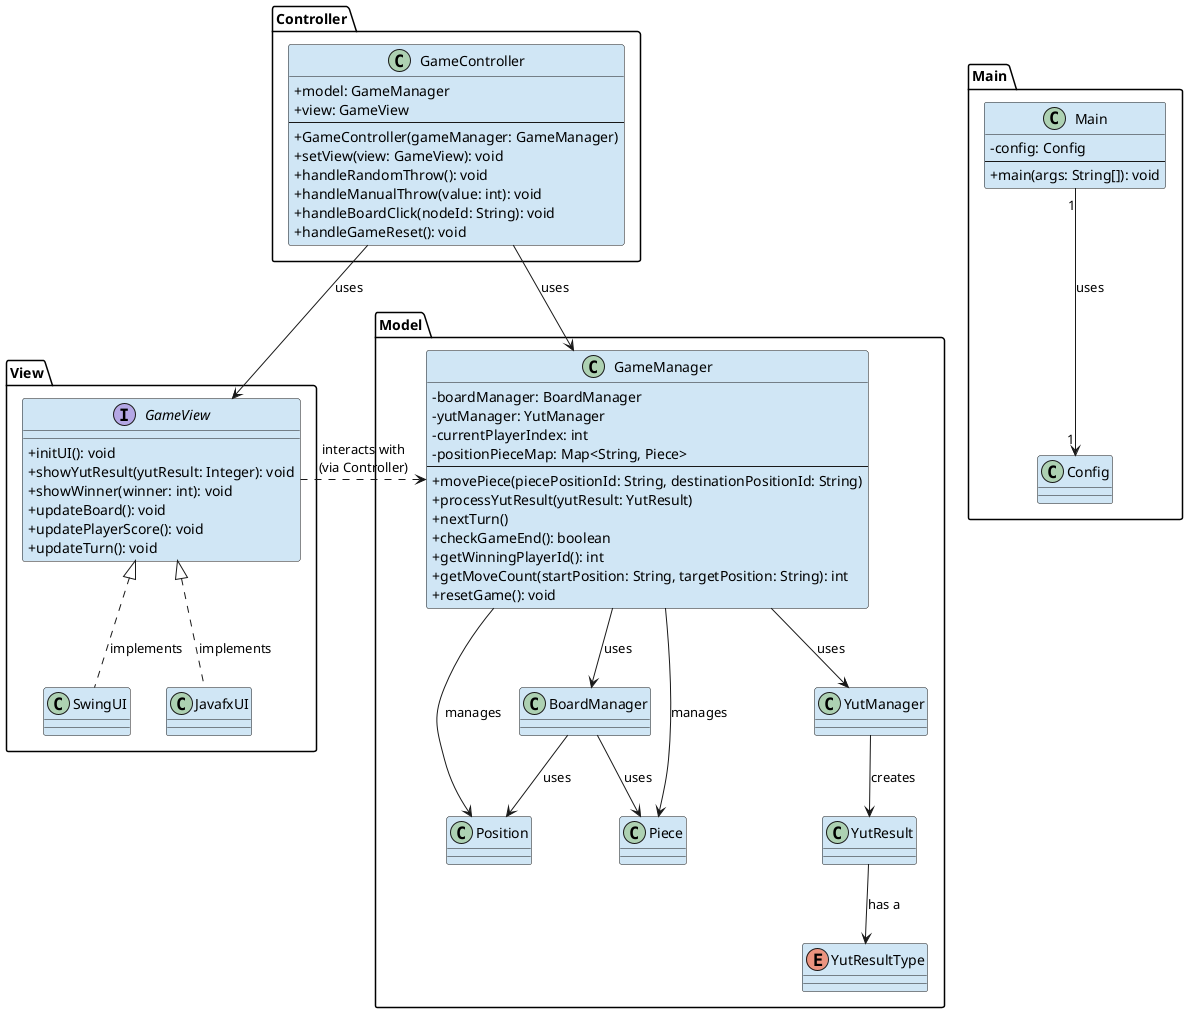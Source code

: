 @startuml main-class-diagram.puml

skinparam classAttributeIconSize 0
skinparam classBackgroundColor #D0E6F5

package Model {
  class GameManager {
    - boardManager: BoardManager
    - yutManager: YutManager
    - currentPlayerIndex: int
    - positionPieceMap: Map<String, Piece>
    --
    + movePiece(piecePositionId: String, destinationPositionId: String)
    + processYutResult(yutResult: YutResult)
    + nextTurn()
    + checkGameEnd(): boolean
    + getWinningPlayerId(): int
    + getMoveCount(startPosition: String, targetPosition: String): int
    + resetGame(): void
  }
  class BoardManager
  class Piece
  class Position
  class YutManager
  class YutResult
  enum YutResultType

  GameManager --> BoardManager : uses
  GameManager --> YutManager : uses
  GameManager --> Piece : manages
  GameManager --> Position : manages
  YutManager --> YutResult : creates
  YutResult --> YutResultType : has a
  BoardManager --> Position : uses
  BoardManager --> Piece : uses
}

package View {
  interface GameView {
    + initUI(): void
    + showYutResult(yutResult: Integer): void
    + showWinner(winner: int): void
    + updateBoard(): void
    + updatePlayerScore(): void
    + updateTurn(): void
  }
  class SwingUI
  class JavafxUI

  GameView <|.. SwingUI : implements
  GameView <|.. JavafxUI : implements
}

package Main {
  class Config
  class Main {
    - config: Config
    --
    + main(args: String[]): void
  }
  Main "1" --> "1" Config : uses  
}

package Controller {
  class GameController {
    + model: GameManager
    + view: GameView
    --
    + GameController(gameManager: GameManager)
    + setView(view: GameView): void
    + handleRandomThrow(): void
    + handleManualThrow(value: int): void
    + handleBoardClick(nodeId: String): void
    + handleGameReset(): void
  }
}

' MVC Relationships
GameController --> Model.GameManager : uses
GameController --> View.GameView : uses

' View interacts with Model via Controller (conceptual)
' This line represents the View needing data from the Model,
' typically facilitated by the Controller or by View observing Model.
' Since direct observation isn't shown, we imply interaction via Controller.
View.GameView .> Model.GameManager : interacts with\n(via Controller)

@enduml
